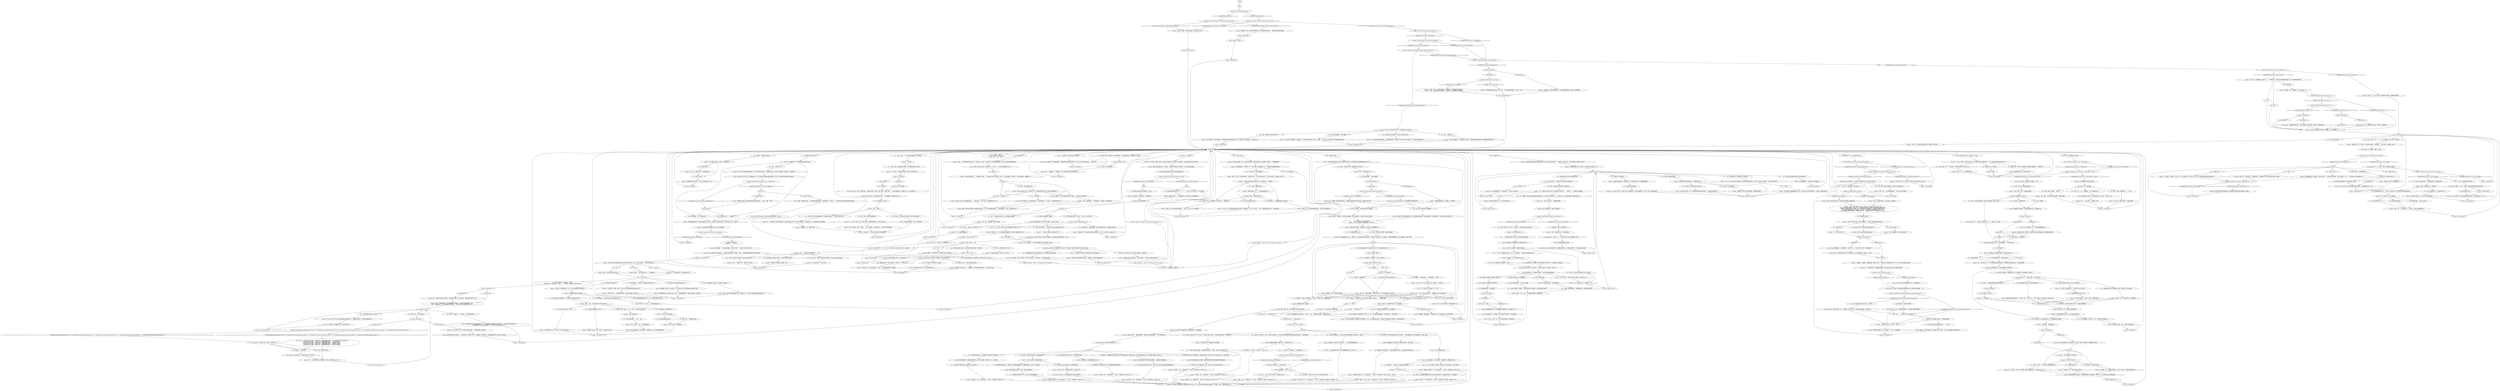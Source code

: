 # PLAZA / ANNETTE
# Daughter of the book shop clerk is standing outside with a small book stand in order to make the shop more inviting. You chat her up.
# ==================================================
digraph G {
	  0 [label="START"];
	  1 [label="input"];
	  2 [label="Annette: “我很抱歉，先生，我真的不知道。”"];
	  3 [label="Kim Kitsuragi: “冰熊冰箱？”"];
	  4 [label="You: “你为什么不帮我呢？我已经没救了，对吗？”"];
	  5 [label="Annette: “犯罪小说讲的是凶杀案，或者入室盗窃之类的内容。还有警察或者私家侦探破案和抓捕犯人的工作。”"];
	  6 [label="Annette: “妈妈说很好。一开始她也有些害怕，有人说这个房子……”她转过头望了望。“被诅咒了。”"];
	  7 [label="You: “被诅咒？怎么个诅咒法？”"];
	  8 [label="You: “破产。”"];
	  9 [label="Jump to: [MAINHUB]"];
	  10 [label="You: “这些……名人是谁？”"];
	  11 [label="You: “这些名人听起来像是一群笨蛋。”"];
	  12 [label="You: “我是一个警探。我推断你是……一个女孩。”"];
	  13 [label="Annette: “不是哈里，先生。我说的是毛很多。头发多……”她摇摇晃晃地站着，有些困惑。"];
	  14 [label="Endurance: 这可不是什么健康的模样。肌肉越来越健壮，心脏越来越弱。"];
	  15 [label="Conceptualization: 他的样子画的根本就不对。"];
	  16 [label="Annette: 她检查着封面，试着估量警探的内心活动。"];
	  17 [label="Annette: “如果你这么说的话，先生。”她调皮地笑了。“他只是一个虚构的角色，根本比不上你。”"];
	  18 [label="Annette: “当然。你来过好几次呢。”她专注地看着你。“你比我上次看见你的时候绝对好多了！”"];
	  19 [label="Annette: 她看着你，眼底满是同情。“如果你想的话，我们可以聊点别的。聊点更好的事。”"];
	  20 [label="Annette: “我觉得名气好像不是这么回事啊，先生……”"];
	  21 [label="You: 别开玩笑了，这些事我都知道！"];
	  22 [label="You: “那这个诅咒……有什么表现吗？”"];
	  23 [label="Annette: “呃……我不确定，先生。我真的不知道诅咒的事……”她看了看周围，有些困惑。"];
	  24 [label="You: “嗯嗯。”（摸摸下巴。）“诅咒的事……暂时先说道这里吧。”"];
	  25 [label="Kim Kitsuragi: “在这次对话开始之前，我们想要解决的问题就是犯罪。”"];
	  26 [label="Drama: 不是头，孩子，是*头脑*！"];
	  27 [label="You: “坚韧不拔。完全不顾个人安危。你必须学会承受痛苦。这个叫马伦的家伙看起来就是会哭着跑回去找妈妈的人。根本没有胆量。”"];
	  28 [label="nohub"];
	  29 [label="Annette: “又见面了，先生！这次你对令人兴奋的新书感兴趣吗？”她慢慢地来回摇晃。"];
	  30 [label="You: 别告诉我该怎么做。"];
	  31 [label="Jump to: [GREETHUB]"];
	  32 [label="Annette: “哦，那很棒啊！”她的笑容很温暖。“我希望前面有刺激的冒险等着你！而且，也许你可以让我妈妈变得……没那么害怕。”"];
	  33 [label="Annette: “天黑的时候，灯光就会变得特别漂亮。”她扫视着周围的建筑，脸上露出了愉快的表情。"];
	  34 [label="Inland Empire: 那为什么这一切感觉就像是个悲伤又奇怪的梦境？"];
	  35 [label="You: “你妈妈跟我说了诅咒的事，不过她不肯让我调查。”"];
	  36 [label="Annette: “呃……”她不知道该说什么了。"];
	  37 [label="Annette: Variable[\"XP.help_annette\"]"];
	  38 [label="Variable[\"XP.help_annette\"]", shape=diamond];
	  39 [label="!(Variable[\"XP.help_annette\"])", shape=diamond];
	  40 [label="Annette: “什么老鼠？我只是看书而已。从来没在这个地方见过老鼠。”"];
	  41 [label="You: “听起来像是很适合晚上给自己讲的故事。也许名声其实并没有那么重要。”"];
	  42 [label="Annette: “不，先生，我不能。克制实在是太累人。要一直记住这样说已经够辛苦的了。不过，我还是很感谢你说我可以停下来。”"];
	  43 [label="Annette: “这幅表情挺友好的，大部分时间来说。”"];
	  44 [label="Annette: “那是什么意思？”"];
	  45 [label="You: “看看我！一头丑恶的野兽，一个失败的警察。一个耻辱。”"];
	  46 [label="Annette: “一张明信片，”她观察了你一阵子。“是一张小的纸片画。你可以在另一面上写字，然后把它送给你的朋友或者是*爱人*。”"];
	  47 [label="dumbhub"];
	  48 [label="Annette: “浪漫小说不会写的，先生。这里面写的都是些漂亮又善良的人，而且最后大家都很开心。”"];
	  49 [label="Jump to: [MAINHUB]"];
	  50 [label="You: “名声……就留给那些自负的人吧。我还有更好的事要做。”"];
	  51 [label="You: “也许……？”"];
	  52 [label="Annette: 她的目光落在了窗户的标志上，上面写着*犯罪，浪漫和名人传记*。她面露喜色，指着它说道：“但是我知道那些书！我们可以讨论书的事。”"];
	  53 [label="You: “好吧。我会展示给你看！”"];
	  54 [label="Annette: “抱歉，抱歉，先生。我还太小了？”她结巴了起来。“我不知道……我不能……”"];
	  55 [label="You: “他们为了出名做了所有那些事，也就*应该*得到惩罚。”"];
	  56 [label="You: “没事的。”"];
	  57 [label="You: “你听见我的话了。把手举起来。”"];
	  58 [label="Annette: “你知道的……就像是一只黑夜里的猫！眼睛又大又圆。”一想到这里，她咯咯地笑了起来。“在一个男人脸上看见确实挺古怪的。”"];
	  59 [label="Electrochemistry: 哦耶！你现在就应该找回那种派对眼。把那些亮片贴在眼睛上，小子。"];
	  60 [label="You: “需要头脑……还有*思想*，如果你能明白我的意思。”"];
	  61 [label="Encyclopedia: 哇！喂喂喂！别着急，小姑娘！"];
	  62 [label="Annette: “嗯嗯，”她回答道，“而且还有点像是谜题。你可以猜谁是犯人，或者好人是怎么抓住他们的。”"];
	  63 [label="You: “……每一个人都在撕扯对方的内心，留下一个空虚的缺口，一颗还会不停刺痛的真空心脏！”"];
	  64 [label="You: “是啊，我老了。大家身上都会发生这种事。”"];
	  65 [label="Kim Kitsuragi: “是的，大家都明白你是*法律*。你真不用一直挂在嘴边。”"];
	  66 [label="You: 我说这些东西我都知道，而且我的确知道，该死。"];
	  67 [label="Jump to: [MAINHUB]"];
	  68 [label="Savoir Faire: 还好她说派对眼的时候声音不大，她妈妈就在附近……"];
	  69 [label="Annette: “我不是有意冒犯你的，先生。抱歉，先生。只是你看起来不像迪克·马伦。”她指着一本书的封面，你在上面看见一个魁梧的维斯珀裔警官。他正冷酷地站在一具女尸前面。"];
	  70 [label="You: 什么也不说。"];
	  71 [label="You: “好吧，现在我要做一些*推论*。”"];
	  72 [label="You: Variable[\"plaza.annette_perc_whitecheck\"]"];
	  73 [label="Variable[\"plaza.annette_perc_whitecheck\"]", shape=diamond];
	  74 [label="!(Variable[\"plaza.annette_perc_whitecheck\"])", shape=diamond];
	  75 [label="You: “有意思。谢谢。”"];
	  76 [label="Annette: “感谢你的好意，先生……”她不知道还能说些什么。"];
	  77 [label="Inland Empire: 是啊，你肯定是那种*死后*成名的人。谁知道呢，你甚至可能会因为死去的*方式*出名呢！"];
	  78 [label="Annette: “那很棒啊，先生！”她的笑容非常热情。"];
	  79 [label="Annette: “为什么会这样呢？”她看起来很困惑。"];
	  80 [label="Annette: “或者是穷姑娘爱上有钱人的故事。总之就是男女之间的事，先生。”"];
	  81 [label="Annette: “哦，那是比莉阿姨。她人很好，只是有点忧虑。”"];
	  82 [label="You: “你必须花钱才能赚到钱，明白了。”"];
	  83 [label="Annette: “好吧，我明白了，先生！”她看起来很困惑。"];
	  84 [label="Kim Kitsuragi: “它没有以任何方式*表现*。它根本不存在。”"];
	  85 [label="You: “小姑娘，请原谅我跑题了。我想跟你聊聊书，还有其他类似的话题。”"];
	  86 [label="Jump to: [MAINHUB]"];
	  87 [label="Annette: 她伸出红彤彤的小手——她的指甲磨破了，几乎啃到了肉里。"];
	  88 [label="Suggestion: 其实她被折服了，她的反应更像是一种防御反射。"];
	  89 [label="Annette: “是啊，但是你已经没有那种派对眼了。”"];
	  90 [label="You: “还不够吗？我敢打赌，我能推断出你*为什么*要咬指甲。我已经想出好几个理由了。”"];
	  91 [label="Annette: 她点点头——一半是出于挑衅，一半是出于热忱。"];
	  92 [label="Annette: “是的，先生。”小姑娘疑惑地看着你。“也许你会对书感兴趣呢？”"];
	  93 [label="Annette: 她露出一个非常关切的表情。“我想我们可以换个话题，先生。我不是有意要让你感到失落的。”"];
	  94 [label="Annette: “是啊，我能看出来。你已经没有派对眼了。”"];
	  95 [label="You: “我可以帮忙——只要残暴地废除自由市场就好。”"];
	  96 [label="You: “灵活性。世界上有成千上万个不同的人，你必须进入他们的大脑——有时候你必须变成凶手，才能抓住凶手。”"];
	  97 [label="Annette: “别这么说。他甚至都不是个真人。你是真实的。”"];
	  98 [label="Annette: IsKimHere()"];
	  99 [label="IsKimHere()", shape=diamond];
	  100 [label="!(IsKimHere())", shape=diamond];
	  101 [label="You: “我喜欢玩游戏……跟别人斗智斗勇。”"];
	  102 [label="You: “好吧，我明白了。我可以看起来跟迪克·马伦很像——只不过我是个真正的警官。”"];
	  103 [label="Jump to: [MAINHUB]"];
	  104 [label="Annette: Variable[\"plaza.annette_heard_of_doomed\"]"];
	  105 [label="Variable[\"plaza.annette_heard_of_doomed\"]", shape=diamond];
	  106 [label="!(Variable[\"plaza.annette_heard_of_doomed\"])", shape=diamond];
	  107 [label="Annette: “这是家书店，先生！我们卖书、明信片还有些桌游。”她指向窗户。“名字叫*犯罪、浪漫和名人传记*。”"];
	  108 [label="Annette: “我的名字叫安妮特，先生。我妈妈叫普莱桑斯，她是这家店的老板。她在里面，照料柜台……或者是整理库存。”"];
	  109 [label="You: “那有没有讲穷小子跟富家女在一起的故事？”"];
	  110 [label="You: “难道你不该去上学的吗？”"];
	  111 [label="Annette: “是的……先生。”你意识到她完全不明白你在说什么。"];
	  112 [label="You: “看那些书也没能让你变得更有名，不是吗？”"];
	  113 [label="Jump to: [Annette: \"\"Mhm!\" She stamps her feet, waiting...\"]"];
	  114 [label="Annette: “你没那么老……也许你还能做些真正重要的事。某些可以*震惊全世界*的事！”"];
	  115 [label="Empathy: 她并没有因为你的问题感到苦恼。她觉得指出任何察觉到的古怪都是不太礼貌的。"];
	  116 [label="You: “那是谁？”（指着浏览书本的女人。）"];
	  117 [label="You: “咳！我没那么老！我挺好的，谢谢你。”"];
	  118 [label="You: “听起来挺严重的。也许我应该……调查一下。”\n“听起来挺严重的。也许我应该……调查一下。”（眯起眼睛，看着窗户上嘎吱作响的木板。）"];
	  119 [label="Annette: Variable[\"plaza.annette_greeting_done\"]"];
	  120 [label="Variable[\"plaza.annette_greeting_done\"]", shape=diamond];
	  121 [label="!(Variable[\"plaza.annette_greeting_done\"])", shape=diamond];
	  122 [label="Jump to: [suspiciouscurse]"];
	  123 [label="Annette: 小女孩不知道该说什么好。"];
	  124 [label="You: “我……呃……别担心，小姑娘。我有点过于激动了。我们不说这个了。”"];
	  125 [label="You: 我的心里没有留下一丝骄傲的情绪。"];
	  126 [label="Annette: “这个笑话不好笑，一点也不好笑。”"];
	  127 [label="Annette: “呃……弗利多，也许吧？”她耸耸肩，眼里闪烁着同情的目光。“酒精对你不好，先生。”"];
	  128 [label="You: 这个小姑娘根本不知道自己在说什么！忘了吧。"];
	  129 [label="You: “所以……一开始你为什么不说认识我呢？”"];
	  130 [label="Annette: 她看着你，眼底满是同情。“振作一点，先生。做个虚构角色要容易得多，他都不用处理……真实的事情。”"];
	  131 [label="Annette: 她感觉到一点点失望，不过很快就走了出来，说道：“没关系的，先生。”"];
	  132 [label="nokimnokim"];
	  133 [label="Kim Kitsuragi: 警督没有因为这个评论而畏缩，完全没有一丝畏缩。毫不畏缩，这是需要付出努力的。"];
	  134 [label="Annette: IsKimHere()"];
	  135 [label="IsKimHere()", shape=diamond];
	  136 [label="!(IsKimHere())", shape=diamond];
	  137 [label="You: “这只是普通的物品买卖，孩子。对于大多数来说都是行不通的。”"];
	  138 [label="Kim Kitsuragi: “犯罪是一种违背法律规定的行为，需要接受民事或者刑事判决的惩罚。它是被*法律*禁止的。”"];
	  139 [label="You: “不管怎么说，在破案的时候，你的身体状况并不重要。而是你的……”（指着你的脑袋。）"];
	  140 [label="You: “没种的男人！马伦没什么了不起的，什么也比不上我。”"];
	  141 [label="Annette: “那方面的书……我看得不多。也许你应该问问我妈妈？”"];
	  142 [label="Half Light: 这些人该*死*。"];
	  143 [label="Annette: “我很抱歉，先生，现在我没办法跟你聊天。我正忙着我的家庭作业呢……我现在有好多家庭作业要做。”"];
	  144 [label="mullenhat"];
	  145 [label="Savoir Faire: 好像有人说*偷溜进地下室*？我们应该这么做。"];
	  146 [label="Conceptualization: *那是*什么？一个未完成的小说点子卡在你前脑的某个地方了？"];
	  147 [label="Electrochemistry: 之后有机会的时候，你应该解决这些问题——只要*喝醉*就可以了。这样就能让他们好看！"];
	  148 [label="Composure: 你没能推断出任何实质性的东西。"];
	  149 [label="Annette: “现在我在家学习。我要帮妈妈维持这家店的运转。”"];
	  150 [label="Annette: “是不应该，但是好像是真的。总之，他们说在这里做生意会被诅咒的。”"];
	  151 [label="Annette: “那也太恶心了。”"];
	  152 [label="Annette: “但是它能让名人变得更有名！”她愉快地笑了。"];
	  153 [label="Annette: “是的！还有希望的……很多名人都是晚年成名，甚至是死后才出名的。”"];
	  154 [label="You: “谢谢你，小姑娘。你人很好。”"];
	  155 [label="Jump to: [MAINHUB]"];
	  156 [label="You: “我得走了。”[离开]\n“好吧，再见。回见了，安妮特。”[离开。]\n“好的，明白了。回见。”[离开。]"];
	  157 [label="Jump to: [MAINHUB]"];
	  158 [label="You: “你真是个好士兵，已经懂得努力工作的价值了。”（拍拍她的头。）"];
	  159 [label="You: “生活很恶心。非常恶心。”"];
	  160 [label="Annette: “这种情况不是很常见。你不能在两个坏人之间做出选择吧，没人想看那种故事的。”"];
	  161 [label="Annette: “那真是太酷了！也许他们会用你的相片做封面什么的！站在一具尸体旁边，拿着一把枪……”"];
	  162 [label="You: “不过，如果我死了才出名呢？那样就享受不到名声带来的好处了。”"];
	  163 [label="Annette: “你说的很有道理，先生！”她点点头，也许有些过于激动了。"];
	  164 [label="Annette: “如果你这么说的话，先生！”她的笑容很打动人心。"];
	  165 [label="Annette: IsKimHere()"];
	  166 [label="IsKimHere()", shape=diamond];
	  167 [label="!(IsKimHere())", shape=diamond];
	  168 [label="mindhub"];
	  169 [label="Volition: 抱歉，我不确定自己是不是听错了……"];
	  170 [label="Annette: “是的……好的，先生！”她飞快地眨巴着眼睛，即困惑又放松。"];
	  171 [label="You: “还有些其他提示……”"];
	  172 [label="Annette: “希望如此，先生！”她揉了揉自己的红鼻子。"];
	  173 [label="Jump to: [MAINHUB]"];
	  174 [label="Annette: “呃，不太明白，先生。”"];
	  175 [label="You: “看见没，这就是看那些胡编乱造的马伦的书给你带来的影响。现在你面对的可是一个真正的警察。”"];
	  176 [label="Annette: “是的，先生！”她调皮地笑了。“他只是一个虚构的角色，我明白的。他根本比不上你。”"];
	  177 [label="Drama: 嘘！您忘记托词了。您大声说出来了。"];
	  178 [label="Annette: Variable[\"plaza.annette_whitecheck_logic_you\"]"];
	  179 [label="Variable[\"plaza.annette_whitecheck_logic_you\"]", shape=diamond];
	  180 [label="!(Variable[\"plaza.annette_whitecheck_logic_you\"])", shape=diamond];
	  181 [label="Annette: “我很抱歉，先生。”她看着你的眼睛，脸上闪过一丝同情。“希望情况很快就会变好。”"];
	  182 [label="Annette: “你好啊，大警探。”她的笑容很热情。“你又是来买书的吗？”"];
	  183 [label="Jump to: [GREETHUB]"];
	  184 [label="You: 好了，我已经下定决心了。"];
	  185 [label="Annette: “每片雪花都像是天空赐予的一份小礼物。”一片雪花飘落在她的鼻子上，她打了个冷战。"];
	  186 [label="You: “我想，一切都会好的。”"];
	  187 [label="Jump to: [MAINHUB]"];
	  188 [label="Annette: “我想它可能会适合你……”她递给你一顶帽子——几乎跟封面上迪克·马伦的帽子一模一样。“感谢你的帮助！不是对我——而是对这座城市。就像警探一样。”"];
	  189 [label="You: “还有一件事。我怎么进到那里面去？我已经跟你妈妈聊过了，不过她不让任何人进去。”"];
	  190 [label="Annette: “有时候他们会暂时分手，不过之后总是会和好的。”"];
	  191 [label="Annette: IsKimHere()"];
	  192 [label="IsKimHere()", shape=diamond];
	  193 [label="!(IsKimHere())", shape=diamond];
	  194 [label="Half Light: 他们全都是笨蛋。"];
	  195 [label="Annette: Variable[\"doomed.annette_altgreet_passives_shown\"]"];
	  196 [label="Variable[\"doomed.annette_altgreet_passives_shown\"]", shape=diamond];
	  197 [label="!(Variable[\"doomed.annette_altgreet_passives_shown\"])", shape=diamond];
	  198 [label="Annette: “好吧……先生。”"];
	  199 [label="You: “生意怎么样？”\n（摆脱掉寒冷。）“生意怎么样？”"];
	  200 [label="You: “老鼠一直在啃你的手指甲。恶劣工作环境的童工……”"];
	  201 [label="Annette: “我是一个信号，代表书店是开着的。”她急切地点点头。“不然大家可能不知道……他们会错过*犯罪、浪漫和名人传记*的。”"];
	  202 [label="Annette: “是的……先生。”她略带歉意的笑了。"];
	  203 [label="You: “如果真的写的很好呢？”"];
	  204 [label="You: “经济完全是关乎信任的，好吧。”"];
	  205 [label="Annette: “如果你这么说的话，先生！”她笑了，也许有些过于激动了。"];
	  206 [label="You: “贪婪，孩子。一直都是因为贪婪。”"];
	  207 [label="Empathy: 黑暗，傲慢，暴力。很有可能是对某种东西的过度补偿。"];
	  208 [label="Jump to: [MAINHUB]"];
	  209 [label="Annette: “不过那好像是……同样的事情。”她眯起眼睛，试图破解这个难题。"];
	  210 [label="Jump to: [Romance hub]"];
	  211 [label="Annette: 她摇摇晃晃，频繁更换双脚，看起来困惑又不安。"];
	  212 [label="Annette: Variable[\"plaza.annette_paint_romance\"]"];
	  213 [label="Variable[\"plaza.annette_paint_romance\"]", shape=diamond];
	  214 [label="!(Variable[\"plaza.annette_paint_romance\"])", shape=diamond];
	  215 [label="Jump to: [MAINHUB]"];
	  216 [label="You: “仔细一想，这似乎并不是适合跟小孩子讨论的话题。”"];
	  217 [label="Annette: 她紧张地看了看周围。双手还是紧紧握在身前。她不想展示出来。"];
	  218 [label="You: “你这么觉得吗？好吧，那就做得更好一些——做些跟我有关的推断吧。”"];
	  219 [label="Annette: “因为你平时不这样。”"];
	  220 [label="You: “我有跟你说过话吗？”"];
	  221 [label="Annette: “当然不会，先生。”她调皮地笑了。“他只是一个虚构的角色，根本比不上你。”"];
	  222 [label="You: “警察必须有*正确的东西*。一种根深蒂固的法律意识。没人会跟着马伦这样的弱者。”"];
	  223 [label="You: “事实上，我……我……我很抱歉……我什么也推断不出来。”"];
	  224 [label="Kim Kitsuragi: 警督慢慢地——极其缓慢地——意识到了什么。“派对眼。是的，当然了。那就说得通了。”"];
	  225 [label="You: “我很伤心，而且我的头很痛。”"];
	  226 [label="You: “没什么，忘了吧。迪克·马伦烂透了，我就是这个意思。”"];
	  227 [label="Jump to: [Annette: \"\"Mhm!\" She stamps her feet, waiting...\"]"];
	  228 [label="Annette: “嗯！”她跺跺脚，等待着你开口。"];
	  229 [label="Annette: “当然了，先生。呃……”她不知道还能说些什么。"];
	  230 [label="Annette: “那我就不知道了……不过我能想象，出名之后生活一定会变得更好吧。”"];
	  231 [label="Annette: “嗯。妈妈真的会变得特别激动。”她摇摇晃晃地站着。“我觉得你可以想办法消除一些她的恐惧……然后她可能就会相信你了。”"];
	  232 [label="Jump to: [MAINHUB]"];
	  233 [label="Annette: “呃……这是个问题。唯一的入口就是书店，不过我妈妈挺严格的，她不让任何人进去。”"];
	  234 [label="Annette: “一台冰箱？”"];
	  235 [label="Jump to: [MAINHUB]"];
	  236 [label="Annette: “我很高兴能帮到你，先生。”她露出了一个大大的、热情的微笑。"];
	  237 [label="Annette: Variable[\"XP.help_annette\"]"];
	  238 [label="Variable[\"XP.help_annette\"]", shape=diamond];
	  239 [label="!(Variable[\"XP.help_annette\"])", shape=diamond];
	  240 [label="You: “他的样子画的都不对。人类的肩膀不可能这样的，透视完全错了。”"];
	  241 [label="Annette: “没错。不过目前我们的生意还不错。”"];
	  242 [label="Logic: 看来绝大多数看这些书的人都没有因此而变成名人。"];
	  243 [label="You: “你不用叫我‘先生’的。我也只是个工人而已。”"];
	  244 [label="Annette: “也许它们只是害怕……这些书！”她笑了，略微有点紧张。"];
	  245 [label="You: “你为什么会觉得我是个成年人呢？”"];
	  246 [label="Annette: 她露出一个探询的表情，并不理解你古怪行动背后的含义。"];
	  247 [label="Jump to: [dumbhub]"];
	  248 [label="noshivershub"];
	  249 [label="Annette: “呃……”女孩在你们俩之间来回地看。“还有什么别的要谈的吗，先生？”"];
	  250 [label="Annette: “你是什么意思，先生？”她看起来很谨慎。"];
	  251 [label="You: “你在咬指甲。”"];
	  252 [label="Electrochemistry: 别这么吊着我们，老兄。敞开胸怀，体验这个世界，扩展你的感悟和知觉——用安非他命。"];
	  253 [label="Annette: “不像你，先生。”她调皮地笑了。“他只是一个虚构的角色，根本比不上你。”"];
	  254 [label="Annette: 她的眼睛里闪烁着同情的光芒。“振作一点，先生。不需要把你自己跟一个虚构角色对比的。”"];
	  255 [label="You: “其实，我宁愿不做任何推断。每次我这么做的时候，就会有人受伤。”"];
	  256 [label="Annette: “学校？”她揉了揉被冻得通红的鼻子。“呃，我的学校在布吉街，是一栋黄色的大房子。那边的人负责管理。他们说它是一个*慈善团体*。”"];
	  257 [label="You: “他们没有被诅咒。不过你妈妈应该从他们的错误当中学习。”"];
	  258 [label="Annette: IsKimHere()"];
	  259 [label="IsKimHere()", shape=diamond];
	  260 [label="!(IsKimHere())", shape=diamond];
	  261 [label="Annette: “犯罪就是罪犯做的事。还有警察……解决的事？”"];
	  262 [label="You: “灵魂。那个叫马伦的家伙看起来像个*提线玩偶*——谁会尊重那张脸啊？根本画都没画对！他缺少*灵魂*。”"];
	  263 [label="Annette: “是的！就像迪克·马伦一直戴的那顶一样。”她咧开嘴笑了。“有了它的话，你会看起来更严肃一些。”"];
	  264 [label="Annette: “是的！”她咧开嘴笑了。“我打赌你戴上一定很好看。肯定显得很严肃。”"];
	  265 [label="Jump to: [MAINHUB]"];
	  266 [label="Composure: 一个疯狂的瘾君子，他的眼睛会快速转动。她说的是这个意思。你也可能是在做鬼脸。"];
	  267 [label="Empathy: 你赢不了的。"];
	  268 [label="You: “你叫什么名字？”"];
	  269 [label="MAINHUB"];
	  270 [label="You: “犯罪是怎么回事？！”"];
	  271 [label="You: “如果你以后长成个聪明人，就会发现根本没有所谓的‘大人’这回事。”"];
	  272 [label="Annette: “他们为什么要这么做呢，先生？”"];
	  273 [label="You: “好吧，是啊，等下一个人来的时候，你又要开始叫他们‘先生’或者‘女士’了。”"];
	  274 [label="Annette: “不管怎么说……”她又看了看周围，鼻子被冻地通红。"];
	  275 [label="Annette: “呃……那也许可以吧。也许那个女士会决定谁都不选，因为她不需要坏男人。是的，那样一定会很有意思的！”"];
	  276 [label="Annette: Variable[\"plaza.annette_exit_mid_intro\"]"];
	  277 [label="Variable[\"plaza.annette_exit_mid_intro\"]", shape=diamond];
	  278 [label="!(Variable[\"plaza.annette_exit_mid_intro\"])", shape=diamond];
	  279 [label="Annette: “很明显，先生。”她调皮地笑了。“他只是一个虚构的角色，根本比不上你。”"];
	  280 [label="Annette: “呃……没有？我不知道……”她疑惑地看着你。"];
	  281 [label="Annette: “嗯！”她热切地点点头，显然是松了一口气。"];
	  282 [label="You: 这就是我！像塞尔维亚的雄狮一样骄傲。"];
	  283 [label="Volition: 是时候放手了。你都快把小孩弄哭了。这样会让你感到很骄傲吗？"];
	  284 [label="Volition: 你不是真正的机器人，你应该知道的吧？"];
	  285 [label="Annette: “是的！我一直都站在这里。”她站在原地，来回摇晃。"];
	  286 [label="Annette: “他当然不行，先生。”她调皮地笑了。“他只是一个虚构的角色，根本比不上你。”"];
	  287 [label="Annette: “像你一样，先生，当然了。”她调皮地笑了。“他只是一个虚构的角色，根本比不上你。”"];
	  288 [label="Rhetoric: 这里面肯定有经济方面的原因。"];
	  289 [label="You: “不，这样太过了。我不想跟一个小女孩说这种话。”"];
	  290 [label="You: “好吧，我想我会的。”"];
	  291 [label="Annette: Variable[\"plaza.annette_shivers_schoolmemory\"]"];
	  292 [label="Variable[\"plaza.annette_shivers_schoolmemory\"]", shape=diamond];
	  293 [label="!(Variable[\"plaza.annette_shivers_schoolmemory\"])", shape=diamond];
	  294 [label="Annette: “是的！”她愉快地说道。“请去里面看看我们的商品吧——明信片和桌游都在里面，先生。”\n“是的！”她愉快地说道。“请去里面看看我们的商品吧——你问过的明信片和桌游都在里面，先生。”"];
	  295 [label="Annette: 安妮特看着你刮过胡子之后刺楞楞的下巴。它与周围油腻腻的络腮胡形成了鲜明的对比。“也许我可以跟你说说我们的书？”\n安妮特看着你刮过胡子之后刺楞楞的下巴。“也许我可以跟你说说我们的书？”"];
	  296 [label="Jump to: [suspiciouscurse]"];
	  297 [label="You: “我可以问你点问题吗？”"];
	  298 [label="GREETHUB"];
	  299 [label="Annette: “先生？你还好吗？”她的声音突然传进你的脑海。“你已经默默地站了好一会儿了……”"];
	  300 [label="Annette: Variable[\"XP.help_annette\"]"];
	  301 [label="Variable[\"XP.help_annette\"]", shape=diamond];
	  302 [label="!(Variable[\"XP.help_annette\"])", shape=diamond];
	  303 [label="Annette: “是的，她会因为这件事变得特别严厉。”安妮特点点头。“妈妈不让我溜进后面的房间或者地下室。”"];
	  304 [label="You: “嗨。”"];
	  305 [label="Annette: “这类书讲的都是有钱的女性需要在好男人和坏男人之间做出选择的故事。”一想到这里，她笑了起来，也许是在想象处于这种情况下的自己。"];
	  306 [label="You: “有些人不会注意到，其他人没有被恰当地忘掉。这就是生活。”"];
	  307 [label="You: “你很冷。我能帮到你吗？”"];
	  308 [label="Annette: “谢谢你，先生！我工作很努力的。”她面带微笑。"];
	  309 [label="Annette: “我知道，先生。”她跺跺脚，为了让自己暖和一些。"];
	  310 [label="You: “如果两个男人都很坏呢？”"];
	  311 [label="You: “你知道的，经济，就像……每一个人买卖、生产和消费东西的网络。”"];
	  312 [label="Annette: “我想是因为她的丈夫很坏。人不好，要不就是帮不上什么忙。”"];
	  313 [label="Annette: “别伤心，先生。”她似乎真的很担心。“很抱歉我说了迪克·马伦的那些话。”"];
	  314 [label="Annette: “那就算不上是合格的浪漫小说了。更像是日常生活！”"];
	  315 [label="You: 这是什么感觉？"];
	  316 [label="Jump to: [Romance hub]"];
	  317 [label="Annette: “好吧！”她睁大眼睛看着你。"];
	  318 [label="Jump to: [MAINHUB]"];
	  319 [label="Annette: 她看着封面的插图，皱紧了眉头。“那好像有些小孩子气……”"];
	  320 [label="Annette: “也许你可以给我展示一些警察*真正的*推理技巧，先生？”她的笑容温暖又安慰，不像迪克·马伦那副高高在上的模样。“就像书里写的那样！”"];
	  321 [label="Annette: “头。没错！”"];
	  322 [label="You: “不不，你想想！他们陷入痛苦和互相指责的恶性循环。这个过程只会变得*特别冗长*，让人筋疲力尽，终其一生都伤痕累累，就像幻肢症一样！”"];
	  323 [label="Annette: “很抱歉，先生，我不知道该怎么帮你……”"];
	  324 [label="Jump to: [MAINHUB]"];
	  325 [label="Annette: “如果你这么说的话，先生。还有什么我能帮你的吗？”"];
	  326 [label="Annette: Variable[\"plaza.annette_white_success_nervous\"]"];
	  327 [label="Variable[\"plaza.annette_white_success_nervous\"]", shape=diamond];
	  328 [label="!(Variable[\"plaza.annette_white_success_nervous\"])", shape=diamond];
	  329 [label="You: “是啊，我找到进入诅咒商业区的办法了。”"];
	  330 [label="Annette: “哈！”她笑了。“你是说冰熊冰箱吗？老天啊，那家伙特别吓人。”"];
	  331 [label="Composure: 能取得的成就还远远不止于此。她也应该做同样的事。"];
	  332 [label="Annette: “不，你没有派对眼了。”"];
	  333 [label="Annette: Variable[\"plaza.annette_blackcheck_electrochem_narco\"]"];
	  334 [label="Variable[\"plaza.annette_blackcheck_electrochem_narco\"]", shape=diamond];
	  335 [label="!(Variable[\"plaza.annette_blackcheck_electrochem_narco\"])", shape=diamond];
	  336 [label="You: “那有没有讲*男女关系*完全没结果的书呢？”"];
	  337 [label="Romance hub"];
	  338 [label="You: “你可以说整个经济都被诅咒了，所以每隔一段时间就会发生崩溃。”"];
	  339 [label="Annette: “那是一本书。”她指向货摊。“书里面有故事——就好像某人用一封特别长的信给你讲了个故事。”"];
	  340 [label="You: “没关系……我其实也没什么要说的了。”"];
	  341 [label="Annette: “遵命！”"];
	  342 [label="You: “这栋危房里居然没有老鼠？怪了。”"];
	  343 [label="You: “名声听起来挺不错的。也许某天，有人会写一本关于我的书。”"];
	  344 [label="Jump to: [MAINHUB]"];
	  345 [label="You: “话说回来，这是一家什么样的商店？”"];
	  346 [label="You: “聪明是当*警察*的唯一方法，小姑娘。我能比他做得更好。”"];
	  347 [label="Annette: “好吧……”她咳嗽了几声。“那要不买几本书吧？”"];
	  348 [label="Annette: “还可以吧，先生。”她还是有些抵触的倾向。"];
	  349 [label="Annette: “那不是很危险吗？”她看着迪克·马伦的插图。"];
	  350 [label="Annette: “你当然可以，先生。”她调皮地笑了。“他只是一个虚构的角色，根本比不上你。”"];
	  351 [label="Annette: “如果你这么说的话，先生。”她调皮地笑了。“他只是一个虚构的角色，根本比不上你的……*灵魂*。”"];
	  352 [label="Empathy: 这就是真正专业主义的体现。他对眼下这种状况的兴趣远远超出了他表露出来的镇定。"];
	  353 [label="You: “和你没关系。不管怎么说，我对这个叫马伦的家伙完全无感。”"];
	  354 [label="You: “哇哦，看看这家伙。我永远也不会变得像马伦一样好。”"];
	  355 [label="Kim Kitsuragi: “大家都明白你是*法律*。所以你的胳膊上才有那个徽章。你真不用一直挂在嘴边的。”"];
	  356 [label="Annette: “好吧，先生。这一切都非常有……*启发性*。还有什么我能帮你的吗？”"];
	  357 [label="You: “迪克·马伦与错误的身份。”"];
	  358 [label="Annette: IsKimHere()"];
	  359 [label="IsKimHere()", shape=diamond];
	  360 [label="!(IsKimHere())", shape=diamond];
	  361 [label="You: “所以那里有一台冰箱？”"];
	  362 [label="Annette: “你看起来不像个警察。”她打量着你，似乎想找出一些像警察的东西。"];
	  363 [label="You: “好吧。”"];
	  364 [label="You: “等等，你是从哪里找到的？”"];
	  365 [label="Annette: 她仔细查看图片，试着找出到底哪里不对。接着，她耸耸肩，把书放在了一边，心有疑虑。"];
	  366 [label="Jump to: [Romance hub]"];
	  367 [label="Annette: “他们说这个诅咒让这里的商店永远也不会真正的兴旺发达，先生。还说它们全都会……”她在寻找正确的词汇……"];
	  368 [label="Annette: “哦，国王啊，皇后啊，老将军，或者是艺术家和作家，还有音乐家，就是那类人。他们通常都有些与众不同的地方。”"];
	  369 [label="Annette: “又见面了，先生！”女孩正在喝热果汁。她看着你，脸上带着害羞又打趣的表情。\n“又见面了，先生！”你看见安妮特正在喝热果汁。她看着你，脸上带着害羞又打趣的表情。"];
	  370 [label="You: “我懂你。我，举个例子，就是控制不住地要做出这幅表情。”（指向你的脸。）"];
	  371 [label="Annette: “哦。好吧。”她朝你眨眨眼，不知道该怎么回应。“我不应该提起迪克·马伦的事……”"];
	  372 [label="famehubb"];
	  373 [label="You: “也许，我应该跟店主聊几句？”"];
	  374 [label="Annette: “呃。”她耸耸肩。"];
	  375 [label="Annette: “不太了解，先生。妈妈不让我溜进后面的房间或者地下室。”她看起来有些失望。“我真的不知道那里有什么。”"];
	  376 [label="You: “因为这样能让网络……正常……运作。”"];
	  377 [label="Empathy: 她并没有真的明白，这么说只是为了让你感觉好一些。反正你的解释都是垃圾。"];
	  378 [label="You: “学校太愚蠢了。没去上学是你的运气。”"];
	  379 [label="Shivers: 在过去的几分钟里，你没有听见女孩的任何话语。你只听到了……"];
	  380 [label="Kim Kitsuragi: “它没有以任何方式*表现*。它根本不存在。我更喜欢像刚才那样——讨论是不是应该大冷天的站在外面。”\n“它没有以任何方式*表现*。它根本不存在。我更喜欢像刚才那样——讨论不同种类的书。”\n“它没有以任何方式*表现*。它根本不存在。我更喜欢像刚才那样——询问迪克·马伦的事。”\n“它没有以任何方式*表现*。它根本不存在。我更喜欢像刚才那样——询问浪漫小说的事。”\n“它没有以任何方式*表现*。它根本不存在。我更喜欢像刚才那样——询问名人传记的事。”"];
	  381 [label="You: “但是金……诅咒的表现……”"];
	  382 [label="Kim Kitsuragi: “没有这种东西。”警督站在你身边，坚定又严肃。"];
	  383 [label="Annette: “好呀！”她宽慰地点点头。“她确实很懂书。”"];
	  384 [label="Annette: “是的……好的，先生！”她飞快地眨巴着眼睛，即困惑又放松。"];
	  385 [label="You: “仔细一想，也许我不应该想起来。说不定我忘记是有原因的。”"];
	  386 [label="Electrochemistry: 宝贝，这种事用不着你担心。你只要担心重要的事情就好！"];
	  387 [label="You: “我真的不喜欢这种侦探推理游戏了……”（总结。）"];
	  388 [label="Annette: “拜托，别傻了。这可不算是恰当的推断。”她翻了翻白眼。"];
	  389 [label="You: “在一个小孩子的眼里，也许是吧。我和马伦之间可是天差地别。他什么都算不上！”"];
	  390 [label="Annette: “谢谢你，先生！我很高兴能帮妈妈看店。”她似乎并不理解你的话。"];
	  391 [label="suspiciouscurse"];
	  392 [label="You: “当机立断的思考能力。这个叫马伦的家伙看起来需要4小时才能想出一个主意来。”"];
	  393 [label="You: “是啊。是啊！而且*一年*又*一年*的拖下去，完全看不到可以解决的迹象……”"];
	  394 [label="Encyclopedia: 别傻了——作为一个专家，你的职责就是把自己知道的告诉所有人。"];
	  395 [label="Annette: “听你这么说我很高兴。”她朝你竖起了大拇指。“你很快就会彻底查明真相的！就像故事里的那些警探一样。”"];
	  396 [label="Annette: “但是，我不知道，你是一个*警察*……”她上下打量着你，口气很是钦佩。“也许你可以想办法说服她？”"];
	  397 [label="Annette: 她压低了声音。“妈妈不想再让我过去了。也不是说我想去。那里真的挺吓人的。”"];
	  398 [label="Annette: “是的。”她笑了。"];
	  399 [label="You: “是啊，穷人都挺无聊的。”"];
	  400 [label="You: “我表示怀疑。”"];
	  401 [label="Annette: “你好，先生！进去看看吧，商店开门了！”一个脸颊胖乎乎、红彤彤的小姑娘朝你微笑着招手。鼻子也因为寒冷冻得通红。"];
	  402 [label="You: “如果我看起来像马伦先生，所有罪犯一看见我就会撒腿就跑。所以我要隐藏身份，混入其中，收集证据。”"];
	  403 [label="You: “因为我会变成一个超级明星警探，出现在报纸和所有地方！这样就能让他们看见了。”"];
	  404 [label="Empathy: 一阵突如其来的风吹起了货架上的书页。她遮住脸笑了，不过她很冷。"];
	  405 [label="You: “书是什么？”"];
	  406 [label="You: “那所有人都很穷的时候呢？”"];
	  407 [label="Annette: “也许看看其他书？”她用拳头揉了揉冻僵的鼻子。"];
	  408 [label="Jump to: [MAINHUB]"];
	  409 [label="Annette: “他们为什么要这么做呢？”"];
	  410 [label="Endurance: 你也*感觉*很老：疲惫不堪，呼吸困难，时不时还会关节痛。"];
	  411 [label="Jump to: [MAINHUB]"];
	  412 [label="You: “是吗？你觉得她有*痛苦至极*的分手故事吗？”"];
	  413 [label="Annette: Variable[\"plaza.annette_kimjanus_cold\"]  or  Variable[\"plaza.annette_kimjanus_famous\"]  or  Variable[\"plaza.annette_kimjanus_romance\"]  or  Variable[\"plaza.annette_kimjanus_mullen\"]  or  Variable[\"plaza.annette_kimjanus_books\"] < 3"];
	  414 [label="Variable[\"plaza.annette_kimjanus_cold\"]  or  Variable[\"plaza.annette_kimjanus_famous\"]  or  Variable[\"plaza.annette_kimjanus_romance\"]  or  Variable[\"plaza.annette_kimjanus_mullen\"]  or  Variable[\"plaza.annette_kimjanus_books\"] < 3", shape=diamond];
	  415 [label="!(Variable[\"plaza.annette_kimjanus_cold\"]  or  Variable[\"plaza.annette_kimjanus_famous\"]  or  Variable[\"plaza.annette_kimjanus_romance\"]  or  Variable[\"plaza.annette_kimjanus_mullen\"]  or  Variable[\"plaza.annette_kimjanus_books\"] < 3)", shape=diamond];
	  416 [label="bodyhub"];
	  417 [label="Annette: 她试着检查迪克·马伦被阴影遮住的臀部。“在我看来不是很僵硬啊……”"];
	  418 [label="Jump to: [MAINHUB]"];
	  419 [label="You: “你可以让我看看。”"];
	  420 [label="Annette: “如果你这么说的话，先生。”她露出了胜利的笑容。"];
	  421 [label="You: “对于我这种警探来说，这实在是太简单了。”"];
	  422 [label="You: “不管怎么说，城里的头号警探又做出了一次*精彩绝伦*的推断。”"];
	  423 [label="Annette: 她盯着迪克·马伦的形象，皱起了眉头。“不，他在这些故事里很聪明。”"];
	  424 [label="Annette: 她看着迪克·马伦的插图，试着探寻他的灵魂。“我不太明白……”"];
	  425 [label="Suggestion: 因为你们彼此认识。她能这么坦然地跟你说话，是因为你们之前聊过。"];
	  426 [label="Annette: 她就在站在那里，晃来晃去，被早春的微风侵袭。她朝你微笑。不知为什么，这个情况突然让你感觉有些熟悉。"];
	  427 [label="Jump to: [Annette: \"\"Mhm!\" She stamps her feet, waiting...\"]"];
	  428 [label="Annette: 她叹了口气——不是放松，而是听天由命。“不。”她说道。“你说得对……”"];
	  429 [label="You: “很高兴能听到你说一切进展顺利。我肯定完全没什么好担心的。”"];
	  430 [label="You: “……然后双方都会因为*毁掉*对方的生活而充满怨恨和苦涩……”"];
	  431 [label="Jump to: [GREETHUB]"];
	  432 [label="Jump to: [MAINHUB]"];
	  433 [label="You: “情况会变得很糟糕，*真正的*糟糕。”"];
	  434 [label="Annette: “也许吧？迪克·马伦总是带着这种帽子……”她高兴地笑了。“有了它的话，你会看起来更严肃一些。”"];
	  435 [label="Annette: 突然间，她回头看了看鼻子下面潦草到可怕的字迹。“好吧。现在我要继续做作业了，免得被妈妈看见。天啦，这玩意真够*难*的……”"];
	  436 [label="Jump to: [MAINHUB]"];
	  437 [label="Annette: “希望你能帮到她。让她没那么害怕，或者……”她看着冻僵的双手，然后把它们藏进了大衣袖子里。"];
	  438 [label="You: “呃，那警察看起来什么样？”"];
	  439 [label="You: “我以前看起来跟那个叫马伦的家伙一模一样。然后我决定要*及时行乐*。”"];
	  440 [label="Annette: “现在一切好些了吗，先生？”"];
	  441 [label="You: “是的。”"];
	  442 [label="Annette: 她看着迪克·马伦，皱起眉头。"];
	  443 [label="Annette: “也有。不过一般穷小子会在中途变富有，或者其实本来就是有钱人，但却不公平地失去了家庭财产，比如大革命或者什么的。”"];
	  444 [label="You: “完蛋。”"];
	  445 [label="Annette: “为什么会那样？”"];
	  446 [label="Annette: 她一心一意地等待着。"];
	  447 [label="Annette: Variable[\"plaza.annette_perc_whitecheck\"] == true"];
	  448 [label="Variable[\"plaza.annette_perc_whitecheck\"] == true", shape=diamond];
	  449 [label="!(Variable[\"plaza.annette_perc_whitecheck\"] == true)", shape=diamond];
	  450 [label="Annette: 她挠了挠冻得通红的小脸，继续说道：“我觉得大家就是为这个看的吧。为了找出他们成名的秘密。”"];
	  451 [label="You: “她为什么忧虑？”"];
	  452 [label="You: “浪漫小说的问题就到这里吧。我还有别的问题。”"];
	  453 [label="Annette: “一个成年人说这种话不会有些孩子气吗？”"];
	  454 [label="You: “小姑娘，很抱歉，我太激动了。我有时候处理不好这种事情。我们还是说回书的事吧。”"];
	  455 [label="You: “是啊，关于那个……也许你可以告诉我去哪里买酒？”"];
	  456 [label="You: “谢谢——今天我对自己又有了一些了解。”（总结。）"];
	  457 [label="You: “我是一名警探。我推断……你很小。”"];
	  458 [label="You: “我真不想这么做。太过了。”"];
	  459 [label="You: “你不用担心。我是来帮忙的。”"];
	  460 [label="Annette: “是的！”她笑着点点头。“就是这样。”"];
	  461 [label="Annette: “数学……”她忧虑地看着自己的笔记本。“真的很难。怎么说呢——是真的难。他们说变富有就需要它。我想，总比站在外面挨冻要好吧。”"];
	  462 [label="Annette: “呃……你说的没错，她有时候是很严格。我真的不知道该说什么好。你可以试着溜进去？”她害羞地笑了，似乎不确定这是不是正确答案。"];
	  463 [label="You: “是的。比如一台特别特别大的冰箱，可以让警察在里面放一具尸体。”"];
	  464 [label="Empathy: 再说了，你能帮她什么呢？"];
	  465 [label="Volition: 你显然有需要解决的问题。"];
	  466 [label="You: “我不知道。”"];
	  467 [label="Annette: “不过，如果书中的主角分手的话，我觉得就不叫浪漫小说了……”她暂停了一下，试着找出合适的答案。"];
	  468 [label="Jump to: [MAINHUB]"];
	  469 [label="You: “嗯……为什么呢？我只是个又老又疲惫的警察。我能有什么用？”"];
	  470 [label="You: “呃，你知道的——挣脱束缚，大吵大闹，释放压力。”"];
	  471 [label="You: “你知道吗，其实没人会长成画上这个人的模样。这只是对于男人的愚蠢幻想罢了。”"];
	  472 [label="Annette: “妈妈说两者都有必要，因为这样能塑造性格。妈妈说一个合格的工人是尽职尽责的——这样才能出人头地，才能成功。”"];
	  473 [label="You: “去上学难道不比这个……更重要吗？”"];
	  474 [label="You: “经济就是富人尽可能地剥削穷人。”"];
	  475 [label="You: “你好。”"];
	  476 [label="Annette: 她慢慢地左右摇晃，圆溜溜的眼睛注视着站在原地的你，一言不发，就像一个怪物。"];
	  477 [label="You: “我不需要*帮助*，我需要一本讲述它到底是*怎么回事*的书，而不是这些乱七八糟的话。”"];
	  478 [label="You: 没错。激活否认模式。"];
	  479 [label="Annette: “不知道我老了之后会怎么样……”她嘟囔到。“也许我也会变得皱巴巴的……”她暗自笑了起来。"];
	  480 [label="You: “等一下。所以说……你知道我吗？我们之前见过？”"];
	  481 [label="Annette: “你当然可以，先生。”她调皮地笑了。“他只是一个虚构的角色，根本比不上你。”"];
	  482 [label="Jump to: [MAINHUB]"];
	  483 [label="You: “没错。一个真正的失败。”"];
	  484 [label="Encyclopedia: 啐……书？明信片？简单！这些就连小孩都知道。"];
	  485 [label="You: “谁在乎桌游呢？没人。”"];
	  486 [label="Annette: “哦，听你这么说我很难过。”她皱起眉头。“不过很快就会好起来的，别担心。故事里……总会遇到一些不好的事情，就在警探查清真相之前。”"];
	  487 [label="You: “小姑娘，帮帮忙。这本迪克·马伦的书被撕破了，我还没看到结局呢。你知道是怎么一回事吗？”"];
	  488 [label="Annette: 突然间，她绽开了笑容，似乎想起了什么。“哦，哦……！你不在的时候我发现了这个。”"];
	  489 [label="You: “一顶侦探帽？”"];
	  490 [label="You: “这是什么？”"];
	  491 [label="You: “我目前正代表你妈妈调查诅咒的事。”"];
	  492 [label="Annette: “迪克·马伦也会这么问的！”她压低了声音。“我是从窗帘背后弄到的。我真的不应该到那边去……”"];
	  493 [label="You: “顺便说一句，我本人就是警察。”\n“顺便说一句，我本人就是警察。就像我说过的，我是*法律*。”"];
	  494 [label="You: “好吧，那也许我不是个警察？或者不再当警察了。”"];
	  495 [label="Empathy: 她不知道这是怎么回事。不过她会记住的。"];
	  496 [label="You: “我觉得诅咒不是真的。”"];
	  497 [label="Annette: 她脸红了。“我不会真的这么说……不过我猜是吧。”"];
	  498 [label="Annette: “呃……钱会全部用完，然后就不能做生意了。”"];
	  499 [label="curse hub"];
	  500 [label="Annette: “也许，是关于书的问题？”安妮特热切地点点头。"];
	  501 [label="Annette: 安妮特还是摆出一副乐于助人的神情，不过她什么也没说。"];
	  502 [label="You: “没错，我在想一个不同的问题。”"];
	  503 [label="You: “你这么觉得吗？”"];
	  504 [label="You: “这是对经营之道的一种热情奉献。没有个人的牺牲，就不会有财富。”"];
	  505 [label="You: “那就叫‘先生’吧。继续坚持。”"];
	  506 [label="Annette: “我很荣幸！还有什么你想知道的吗？”"];
	  507 [label="Composure: 女孩的手一直是紧握的，隐藏着。为什么？"];
	  508 [label="Jump to: [MAINHUB]"];
	  509 [label="Annette: “谢谢你，先生！能帮妈妈看店我很开心。”她笑了，像个小士兵一样站的笔直。"];
	  510 [label="You: 抛弃这个想法。"];
	  511 [label="Annette: 她仔细研究着封面上的图画。维斯珀裔的警探没有表现出健康或者不健康的迹象。"];
	  512 [label="You: “感情愚钝可不是当*警察*的料。他无法跟我敏感的灵魂相提并论。”"];
	  513 [label="You: “你听见我说的话了！我充满自豪，已经准备好谈论这些书了。我们开始吧。”"];
	  514 [label="Annette: “先生？！”她吃惊地睁大眼睛看着你。"];
	  515 [label="You: “喂……你为什么总是把手缩起来呢？”"];
	  516 [label="Empathy: 她知道接下来会怎么样。"];
	  517 [label="Jump to: [MAINHUB]"];
	  518 [label="You: “*派对眼*？”"];
	  519 [label="Annette: “我不知道我必须这么做。”她看起来很困惑。"];
	  520 [label="You: “因为剥削弱者是强者的本性。”"];
	  521 [label="Esprit de Corps: 小孩看见你顶着一双*派对眼*到处跑，我一点也不觉得惊讶，他想到。一点也不。"];
	  522 [label="You: 你错过了什么？为什么感觉这么熟悉？"];
	  523 [label="You: Variable[\"plaza.annette_whitecheck_logic_you\"]"];
	  524 [label="Variable[\"plaza.annette_whitecheck_logic_you\"]", shape=diamond];
	  525 [label="!(Variable[\"plaza.annette_whitecheck_logic_you\"])", shape=diamond];
	  526 [label="Annette: IsKimHere()"];
	  527 [label="IsKimHere()", shape=diamond];
	  528 [label="!(IsKimHere())", shape=diamond];
	  529 [label="You: “哈，你猜怎么着。我想办法进入诅咒商业区了。”"];
	  530 [label="You: “话说，*学校*是什么？”"];
	  531 [label="Kim Kitsuragi: “我们进去书店问问怎么回事，不过我觉得这里没什么可以*调查*的。”警督在笔记本里记了几笔。"];
	  532 [label="You: “好吧，我明白了。犯罪凶杀能让大家兴奋起来。”"];
	  533 [label="Annette: Variable[\"plaza.annette_said_thelaw\"]"];
	  534 [label="Variable[\"plaza.annette_said_thelaw\"]", shape=diamond];
	  535 [label="!(Variable[\"plaza.annette_said_thelaw\"])", shape=diamond];
	  536 [label="Annette: “别难过，先生！马伦甚至都不是真人。你是真人啊！”"];
	  537 [label="Pain Threshold: 不——是你的恢复力。"];
	  538 [label="Pain Threshold: 你能承受住！让痛苦之花绽放吧。"];
	  539 [label="Annette: Variable[\"reputation.the_law\"] >=6"];
	  540 [label="Variable[\"reputation.the_law\"] >=6", shape=diamond];
	  541 [label="!(Variable[\"reputation.the_law\"] >=6)", shape=diamond];
	  542 [label="Annette: Variable[\"plaza.annette_cyclo_not_stupid\"]"];
	  543 [label="Variable[\"plaza.annette_cyclo_not_stupid\"]", shape=diamond];
	  544 [label="!(Variable[\"plaza.annette_cyclo_not_stupid\"])", shape=diamond];
	  545 [label="You: “警察没时间玩游戏。”"];
	  546 [label="You: “我不明白，为什么我自己没有注意到一台巨大的冰熊冰箱呢……”"];
	  547 [label="Kim Kitsuragi: “太棒了。”"];
	  548 [label="You: “没有。”"];
	  549 [label="Jump to: [MAINHUB]"];
	  550 [label="You: “浪漫是什么？”"];
	  551 [label="You: “我明白了。”"];
	  552 [label="You: “你紧张是因为你妈妈，还有她给你带来的压力。”"];
	  553 [label="You: “这么冷的天，你站在外面是因为……”"];
	  554 [label="You: “有时候，你必须写点现实生活中的事。”"];
	  555 [label="Annette: 小女孩凝视着窗户，突然间吃了一惊，瞪大了眼睛，好像回想起了什么：“请随便进去看看我们的商品吧！”"];
	  556 [label="Savoir Faire: 看看这个姿势——僵硬地像跟棍子。他甚至连自己的屁股都擦不了。你可不想变成这样。"];
	  557 [label="Annette: 她的眼睛瞪的大大的，试图理解你突然爆发的情绪。“我很抱歉，先生？”"];
	  558 [label="You: “哈哈，没关系，小姑娘。我只是喜欢开玩笑而已。我永远不会做出那种事的。”"];
	  559 [label="You: “是的。”"];
	  560 [label="Annette: “你的酒醒了。”她快速回复到。"];
	  561 [label="Annette: “这几天你一直东奔西跑，说些什么小教堂，还有大家都背叛了你的话，先生。”\n“你光着上半身到处跑了整整一个星期，先生。跟大家说你是个明星什么之类的。我真的不明白那些明星是谁……”\n“你光着上半身到处跑了整整一个星期，先生。跟大家说世界末日就要到了。我真的不明白那是什么意思……”\n“你光着上半身到处跑了整整一个星期，先生。跟每一个人道歉。我不明白你到底做了什么错事……”\n“你整个星期都在外面跑来跑去的。有时候还没穿衬衫——不停地问别人问题。我不太明白是怎么一回事……”"];
	  562 [label="Jump to: [MAINHUB]"];
	  563 [label="finalehub"];
	  564 [label="Annette: Variable[\"plaza.annette_dumbquestions\"] == 2"];
	  565 [label="Variable[\"plaza.annette_dumbquestions\"] == 2", shape=diamond];
	  566 [label="!(Variable[\"plaza.annette_dumbquestions\"] == 2)", shape=diamond];
	  567 [label="Jump to: [Annette: \"\"Mhm!\" She stamps her feet, waiting...\"]"];
	  568 [label="You: “我不知道。我们说点别的吧。这让我感觉很难过。”"];
	  569 [label="Authority: 不——是你的灵魂，忧郁的灵魂。"];
	  570 [label="Reaction Speed: 不——是你的*头脑*。"];
	  571 [label="You: “看这些书能让我变成名人吗？”"];
	  572 [label="gohub"];
	  573 [label="Annette: “哦，那很棒啊！”她的笑容很温暖。“我希望前面有刺激的冒险等着你！而且，也许你可以让我妈妈变得……没那么害怕。”"];
	  574 [label="Annette: “你好，先生。调查进行地怎么样了？有没有找到什么*诅咒*呢？”"];
	  575 [label="Annette: IsKimHere()"];
	  576 [label="IsKimHere()", shape=diamond];
	  577 [label="!(IsKimHere())", shape=diamond];
	  578 [label="Annette: Variable[\"TASK.doomed_investigation\"]"];
	  579 [label="Variable[\"TASK.doomed_investigation\"]", shape=diamond];
	  580 [label="!(Variable[\"TASK.doomed_investigation\"])", shape=diamond];
	  581 [label="You: 不，给这个小姑娘讲课感觉不太合适。"];
	  582 [label="Encyclopedia: 你骗不到任何人的。"];
	  583 [label="You: 别跟我顶嘴。"];
	  584 [label="Annette: Variable[\"plaza.annette_altgreet_doominvestigation\"]"];
	  585 [label="Variable[\"plaza.annette_altgreet_doominvestigation\"]", shape=diamond];
	  586 [label="!(Variable[\"plaza.annette_altgreet_doominvestigation\"])", shape=diamond];
	  587 [label="Jump to: [MAINHUB]"];
	  588 [label="Annette: Variable[\"TASK.doomed_investigation\"]"];
	  589 [label="Variable[\"TASK.doomed_investigation\"]", shape=diamond];
	  590 [label="!(Variable[\"TASK.doomed_investigation\"])", shape=diamond];
	  591 [label="You: “冰熊冰箱？”"];
	  592 [label="Jump to: [Romance hub]"];
	  593 [label="Suggestion: 你完全不知道。怎么个熟悉法？你肯定又忘记之前听到的什么东西了。"];
	  594 [label="You: “为什么会有人想要*阅读*犯罪故事呢？”"];
	  595 [label="You: “无论如何，如果长得不像他的话，做卧底就容易多了。”"];
	  596 [label="Annette: 她的眼中闪烁着惶恐的目光。“也许是吧，先生。”她叹了口气。“好吧，我知道，这个是坏习惯，我不该这么做。”"];
	  597 [label="You: “嗯……其实吧，我还有别的问题。”"];
	  598 [label="You: “等你再大一点就能理解了。”"];
	  599 [label="You: “她是你亲戚？”"];
	  600 [label="You: “对一个小孩子来说，肯定很好了吧……也许。”"];
	  601 [label="Annette: “嗯。我肯定她能帮忙的！”她笑的很开心。“你还有什么好奇的吗？”"];
	  602 [label="Annette: “也许没有吧！反正没人*需要*一本关于他们自己的书。”她咧开嘴笑了。“看书总是比较好的！”"];
	  603 [label="Annette: “那样一点也不好。”她皱起眉头。"];
	  604 [label="Jump to: [MAINHUB]"];
	  605 [label="shivershub"];
	  606 [label="You: “也许他的情感上有些发育不良，所以才会有暴力倾向。”"];
	  607 [label="You: “你说好多了是什么意思？我看起来就像坨屎一样。”"];
	  608 [label="Empathy: 你让一个小孩子失望了。干得漂亮，冠军。"];
	  609 [label="Annette: “当然了，先生。”她调皮地笑了。“他只是一个虚构的角色，我明白的。他根本比不上你。”"];
	  610 [label="Annette: Variable[\"plaza.annette_anatomy_of_fame\"]"];
	  611 [label="Variable[\"plaza.annette_anatomy_of_fame\"]", shape=diamond];
	  612 [label="!(Variable[\"plaza.annette_anatomy_of_fame\"])", shape=diamond];
	  613 [label="You: “在一个虚构的男人面前黯然失色？这也太残酷了吧。”"];
	  614 [label="You: “也许我可以从*杀害*这些名人开始。追捕他们。”"];
	  615 [label="Jump to: [GREETHUB]"];
	  616 [label="You: “我还知道明信片是什么……那是一张小的纸片画。你可以把它送给你的朋友或是爱人。”"];
	  617 [label="Jump to: [MAINHUB]"];
	  618 [label="You: “你现在在做什么？”"];
	  619 [label="You: “我去里面看过了，你说得对，里面确实有很多破产的企业。”"];
	  620 [label="Annette: 女孩愉快地耸耸肩。“这个嘛，那里特别黑……”"];
	  621 [label="Annette: “是的。像一头熊，不过是白色的。这栋建筑下面有一台冰箱，在地下室里。”她指了指地下。“它的红色眼睛会发光。我曾经去过一次。就在书店背后……”"];
	  622 [label="Annette: “我猜对于大家来说挺刺激的吧。他们可以想象很危险的事情。而且有点像谜题，你可以猜谁是犯人，或者好人是怎么抓住他们的。”"];
	  623 [label="Annette: “拜托，是个人都能注意到的！”她翻了翻白眼。"];
	  624 [label="You: “一个*永远*也无法为自己真正感到高兴的人。”"];
	  625 [label="Annette: “桌游就像是在桌子上玩的游戏，用来打发时间的……有很多不同的桌游呢。”她停下来深思了一会儿。“不过这里的水手大部分都会买卡片。”"];
	  626 [label="You: “明信片是什么？”"];
	  627 [label="Annette: “那些书的绝大多数篇幅都是不开心的。大家为他们失去的东西感到悲伤。不过最后一切都会好起来的！”"];
	  628 [label="Annette: “我觉得你不应该带着那种恐惧生活。”她跺跺脚。“只要努力做到最好就行！”"];
	  629 [label="Composure: 这些话语背后隐藏着压力和不安。她是在背诵规矩。"];
	  630 [label="Annette: 她研究着封面上的图画。“我猜，听起来好像挺聪明的。”"];
	  631 [label="You: “这根本不是当*警察*的办法。我要比迪克·马伦厉害多了。”"];
	  632 [label="You: “机动性才是当*警察*的正确方法，小姑娘。迪克·马伦根本无法跟我的翘臀相提并论。”"];
	  633 [label="You: “没想起来吗？好吧，我去问你妈妈。”"];
	  634 [label="You: “我说我骄傲的像一头该死的雄狮！”"];
	  635 [label="Jump to: [MAINHUB]"];
	  636 [label="Annette: “呃……那也证明不了什么！任何人都能做出这样简单的推论！”她的眼里闪烁着反抗的光芒，并没有被你折服。"];
	  637 [label="You: “这一步走得很高超。不管怎么说，孩子，我不需要向你证明我自己。”"];
	  638 [label="Logic: 你好像错过了什么……"];
	  639 [label="You: “希望这样能让你开心。”"];
	  640 [label="You: “小姑娘，警察活在危险里，呼吸地都是危险的空气。很明显，马伦缺少*变色龙般*的技巧。”"];
	  641 [label="Annette: “如果你这么说的话，先生。”她调皮地笑了。“他只是一个虚构的角色，根本比不上你。”"];
	  642 [label="You: “就有那么糟糕。”（指指你的脑袋。）"];
	  643 [label="You: “我敢打赌，他那僵硬的手指把枪弄掉之后，他甚至都没办法弯下腰把它捡起来。真正的警探都是很结实的，而且臀部动作很灵活。像我一样。”"];
	  644 [label="Jump to: [MAINHUB]"];
	  645 [label="Volition: 停下来。没必要这样。你能够改变话题的。"];
	  646 [label="Annette: “嗯。你说得对，先生。那桌游呢？”"];
	  647 [label="You: “好吧，我想也差不多了。我已经证明了自己。”"];
	  648 [label="Annette: “哦……”她皱起眉头。“非常抱歉，先生。那本我还没读过呢。我也很想帮你。”"];
	  649 [label="Annette: “肯定非常吓人吧……”她看着冻僵的双手，然后把它们藏进了大衣袖子里。"];
	  650 [label="You: “还有一件事。我怎么进到那里面去？”"];
	  651 [label="You: “话说，小朋友……*你*不会碰巧知道哪里有一台好冰箱吧？”"];
	  652 [label="Annette: “我猜是吧。书里的人总是很有意思。特别是浪漫的那些。”"];
	  653 [label="Annette: “是的！我以前总是站在外面，后来妈妈告诉我说要专心做家庭作业。”"];
	  654 [label="Jump to: [MAINHUB]"];
	  655 [label="You: “啃指甲……这就意味着你在回收自己的身体材料。”"];
	  657 [label="Annette: “哦，不用，先生！我很愿意帮助妈妈吸引顾客！”她站直身体，像个小士兵一样笑了。“而且，我的保温杯里有热果汁，可以帮我保暖。”"];
	  658 [label="Annette: “你对令人兴奋的新书感兴趣吗？”她跺跺脚，为了让自己暖和一些。"];
	  659 [label="Annette: “好吧，先生！”她跺跺脚，等待接下来的事。"];
	  660 [label="You: “你对其他那些失败的企业了解多少？”"];
	  661 [label="Annette: “你看起来好多皱纹，毛也很多，像个老年人！”"];
	  662 [label="Shivers: 悔恨。会馆的镶木地板上，一排排墙梯变得越来越冰冷。走廊空空荡荡。不知为什么，一个女孩的声音从这种奇怪的感觉中穿透而来……"];
	  663 [label="You: “没有活力的话，当*警察*可是不行的，小姑娘。我可以轻轻松松地拿下他。”"];
	  664 [label="Jump to: [Romance hub]"];
	  665 [label="Annette: “你是因为我一直握着手知道的吗？”她疑惑地看了你一眼。"];
	  666 [label="Jump to: [MAINHUB]"];
	  667 [label="Jump to: [MAINHUB]"];
	  668 [label="You: “当然了，他的想法都是作者给的。真正的警察都是自己思考，自己行动。”"];
	  669 [label="You: “这样我就可以吸收他们的*精华*。他们的名气都会流到我身上。”"];
	  670 [label="Kim Kitsuragi: 警督站在一边——毫无兴趣地看着你们俩。"];
	  671 [label="You: “谢谢，我在努力。”"];
	  672 [label="Annette: IsKimHere()"];
	  673 [label="IsKimHere()", shape=diamond];
	  674 [label="!(IsKimHere())", shape=diamond];
	  675 [label="You: “我没办法进入诅咒商业去。你妈妈不让我从后门进去。”"];
	  676 [label="You: “不见得。”[离开。]"];
	  677 [label="Inland Empire: 她身后的窗户被木板封上了。你感到木板在嘎吱作响，还扭曲了一两秒……她紧绷的肩膀预示着某种*怀疑*的情绪。"];
	  678 [label="Annette: IsKimHere()"];
	  679 [label="IsKimHere()", shape=diamond];
	  680 [label="!(IsKimHere())", shape=diamond];
	  681 [label="You: “等等——不是犯罪*小说*。我需要知道什么是*犯罪*。”"];
	  682 [label="You: “小姑娘，我知道书是什么。书就像很长的信，里面还有故事。”"];
	  683 [label="Annette: “哪本书呢，先生？”"];
	  684 [label="Annette: 安妮特瞪大了眼睛：“她让你进去了？一般她不会让任何人溜进后面的房间或者地下室的。”"];
	  685 [label="Logic: 认清现实，陷入毁灭。"];
	  686 [label="You: “我就是法律。”"];
	  687 [label="Mullen hub"];
	  688 [label="Annette: “也许你可以让我看看*真正*的警察工作是怎么样的，先生？”迪克·马伦的封面形象死死地盯着你，似乎极其不以为然。“就像书里写的一样！”"];
	  689 [label="You: “也许我会吧。”"];
	  690 [label="Annette: “你为什么要这么做？”"];
	  691 [label="Annette: “是的，先生！”她笑了笑，从保温瓶里喝了一口。"];
	  692 [label="Conceptualization: 当她长大的时候，如果长成个聪明姑娘，她会发现根本没有所谓的‘成人’这一说。"];
	  693 [label="Annette: “不是，先生。她是个女工人，经常来这里看书。”"];
	  694 [label="You: “桌游……是什么？”"];
	  695 [label="Annette: “先生，拜托了，先生，请不要这么说。你看起来……已经很好了。”"];
	  696 [label="Annette: “我觉得你应该过上幸福的生活！”她揉了揉鼻子。“不用担心名声或者不好的想法！”"];
	  697 [label="You: “是啊，你听到我的话了。只有失败者才会把时间浪费在那种垃圾上。”"];
	  698 [label="You: “我看起来像*哈里*？那不可能是我，不是*哈里*——你在说什么呢？”"];
	  699 [label="Volition: 这是你挽救的一个*小*机会。快道歉。"];
	  700 [label="You: “等等……你怎么知道我平时不这样呢？”"];
	  701 [label="You: “而且我现在很开心！”"];
	  702 [label="You: 那是不是说……我磕了*麻醉剂*？"];
	  703 [label="Annette: 她扬起眉头。“说什么，先生？”"];
	  704 [label="Annette: “你不用这样的，先生。”她调皮地笑了。“他只是一个虚构的角色，我明白的。他根本比不上你。”"];
	  705 [label="Annette: Variable[\"plaza.annette_mullen_drama\"]"];
	  706 [label="Variable[\"plaza.annette_mullen_drama\"]", shape=diamond];
	  707 [label="!(Variable[\"plaza.annette_mullen_drama\"])", shape=diamond];
	  708 [label="Annette: Variable[\"plaza.annette_cyclo_stupid\"]"];
	  709 [label="Variable[\"plaza.annette_cyclo_stupid\"]", shape=diamond];
	  710 [label="!(Variable[\"plaza.annette_cyclo_stupid\"])", shape=diamond];
	  711 [label="Shivers: 海岸吹来一阵狂风，像针一般刺痛的狂风。它将一栋钻块和灰浆组成的建筑团团围住。某个地方，喧闹的声响穿过蜂巢一般的教室。"];
	  712 [label="You: “肌肉训练对于男人来说就是插花。我敢说他觉得这样一定很有男子气概。但是并没有。这一点都不健康。”"];
	  713 [label="You: “不对，我的意思是*头脑*。”"];
	  714 [label="Annette: “好吧，先生。我会努力回答你的问题。希望是关于书的问题。”"];
	  715 [label="Annette: Variable[\"reputation.the_law\"] >=3"];
	  716 [label="Variable[\"reputation.the_law\"] >=3", shape=diamond];
	  717 [label="!(Variable[\"reputation.the_law\"] >=3)", shape=diamond];
	  718 [label="Annette: Variable[\"auto.is_snowing\"]"];
	  719 [label="Variable[\"auto.is_snowing\"]", shape=diamond];
	  720 [label="!(Variable[\"auto.is_snowing\"])", shape=diamond];
	  721 [label="Annette: “先生？你还好吗？”她的声音突然传进你的脑海。“你已经默默地站了好一会儿了……”"];
	  722 [label="Annette: IsEvening()"];
	  723 [label="IsEvening()", shape=diamond];
	  724 [label="!(IsEvening())", shape=diamond];
	  725 [label="Jump to: [MAINHUB]"];
	  726 [label="You: “这是……软呢帽吗？”"];
	  727 [label="Annette: “你去过那里？”她瞪大了眼睛。“妈妈从来不让我溜进后面的房间或者地下室！”"];
	  0 -> 1
	  1 -> 300
	  2 -> 274
	  3 -> 621
	  4 -> 54
	  5 -> 681
	  5 -> 594
	  5 -> 532
	  6 -> 677
	  7 -> 367
	  8 -> 241
	  9 -> 269
	  10 -> 368
	  11 -> 501
	  12 -> 623
	  13 -> 654
	  14 -> 556
	  15 -> 416
	  16 -> 512
	  17 -> 688
	  18 -> 400
	  18 -> 671
	  18 -> 607
	  19 -> 468
	  20 -> 318
	  21 -> 582
	  22 -> 165
	  23 -> 52
	  24 -> 295
	  25 -> 594
	  25 -> 532
	  26 -> 168
	  27 -> 319
	  28 -> 571
	  28 -> 502
	  29 -> 298
	  30 -> 299
	  31 -> 298
	  32 -> 187
	  33 -> 232
	  34 -> 688
	  35 -> 303
	  36 -> 642
	  37 -> 38
	  37 -> 39
	  38 -> 68
	  39 -> 59
	  40 -> 342
	  41 -> 602
	  42 -> 273
	  42 -> 370
	  42 -> 505
	  43 -> 157
	  44 -> 470
	  45 -> 695
	  46 -> 564
	  47 -> 75
	  47 -> 626
	  47 -> 21
	  47 -> 405
	  47 -> 694
	  48 -> 366
	  49 -> 269
	  50 -> 659
	  51 -> 246
	  52 -> 482
	  53 -> 249
	  54 -> 283
	  55 -> 347
	  56 -> 87
	  57 -> 87
	  58 -> 266
	  59 -> 333
	  60 -> 174
	  61 -> 708
	  62 -> 493
	  63 -> 323
	  64 -> 479
	  65 -> 658
	  66 -> 721
	  67 -> 269
	  68 -> 59
	  69 -> 687
	  70 -> 498
	  71 -> 72
	  72 -> 73
	  72 -> 74
	  73 -> 447
	  74 -> 447
	  75 -> 506
	  76 -> 464
	  77 -> 162
	  77 -> 41
	  77 -> 306
	  78 -> 354
	  78 -> 139
	  78 -> 597
	  78 -> 471
	  79 -> 568
	  79 -> 402
	  80 -> 337
	  81 -> 451
	  81 -> 599
	  82 -> 205
	  83 -> 377
	  84 -> 53
	  84 -> 381
	  85 -> 384
	  86 -> 269
	  87 -> 251
	  88 -> 218
	  88 -> 90
	  89 -> 134
	  90 -> 91
	  91 -> 552
	  91 -> 655
	  91 -> 504
	  91 -> 200
	  92 -> 562
	  93 -> 667
	  94 -> 134
	  95 -> 390
	  96 -> 349
	  97 -> 458
	  97 -> 483
	  97 -> 613
	  98 -> 99
	  98 -> 100
	  99 -> 65
	  100 -> 658
	  101 -> 356
	  102 -> 264
	  103 -> 269
	  104 -> 105
	  104 -> 106
	  105 -> 584
	  106 -> 119
	  107 -> 61
	  108 -> 555
	  109 -> 443
	  110 -> 149
	  111 -> 474
	  111 -> 204
	  111 -> 82
	  111 -> 311
	  112 -> 152
	  113 -> 228
	  114 -> 154
	  114 -> 503
	  115 -> 247
	  116 -> 81
	  117 -> 164
	  118 -> 678
	  119 -> 120
	  119 -> 121
	  120 -> 722
	  121 -> 276
	  122 -> 391
	  123 -> 430
	  124 -> 281
	  125 -> 699
	  126 -> 318
	  127 -> 426
	  128 -> 252
	  129 -> 519
	  130 -> 320
	  131 -> 608
	  132 -> 56
	  132 -> 57
	  133 -> 563
	  134 -> 136
	  134 -> 135
	  135 -> 224
	  136 -> 518
	  137 -> 229
	  138 -> 594
	  138 -> 532
	  139 -> 321
	  140 -> 279
	  141 -> 689
	  141 -> 412
	  142 -> 51
	  142 -> 245
	  142 -> 614
	  142 -> 271
	  143 -> 267
	  144 -> 489
	  144 -> 102
	  144 -> 364
	  144 -> 726
	  145 -> 296
	  146 -> 465
	  147 -> 664
	  148 -> 446
	  149 -> 473
	  149 -> 378
	  149 -> 530
	  150 -> 288
	  151 -> 159
	  152 -> 194
	  153 -> 77
	  154 -> 691
	  155 -> 269
	  157 -> 269
	  158 -> 509
	  159 -> 374
	  160 -> 203
	  161 -> 411
	  162 -> 628
	  163 -> 408
	  164 -> 654
	  165 -> 166
	  165 -> 167
	  166 -> 413
	  167 -> 23
	  168 -> 96
	  168 -> 262
	  168 -> 392
	  168 -> 713
	  168 -> 27
	  169 -> 634
	  170 -> 215
	  171 -> 636
	  172 -> 426
	  173 -> 269
	  174 -> 175
	  175 -> 176
	  176 -> 688
	  177 -> 703
	  178 -> 179
	  178 -> 180
	  179 -> 425
	  180 -> 593
	  181 -> 426
	  182 -> 432
	  183 -> 298
	  184 -> 299
	  185 -> 232
	  186 -> 395
	  187 -> 269
	  188 -> 144
	  189 -> 462
	  190 -> 592
	  191 -> 192
	  191 -> 193
	  192 -> 547
	  193 -> 557
	  194 -> 372
	  195 -> 196
	  195 -> 197
	  196 -> 182
	  197 -> 143
	  198 -> 495
	  199 -> 6
	  200 -> 40
	  201 -> 404
	  202 -> 157
	  203 -> 275
	  204 -> 163
	  205 -> 408
	  206 -> 603
	  207 -> 14
	  208 -> 269
	  209 -> 60
	  209 -> 389
	  210 -> 337
	  211 -> 645
	  212 -> 213
	  212 -> 214
	  213 -> 393
	  214 -> 633
	  215 -> 269
	  216 -> 281
	  217 -> 672
	  218 -> 560
	  219 -> 225
	  219 -> 701
	  219 -> 455
	  220 -> 18
	  221 -> 688
	  222 -> 351
	  223 -> 131
	  224 -> 521
	  225 -> 181
	  226 -> 609
	  227 -> 228
	  228 -> 269
	  229 -> 208
	  230 -> 194
	  231 -> 617
	  232 -> 269
	  233 -> 396
	  234 -> 463
	  235 -> 269
	  236 -> 667
	  237 -> 238
	  237 -> 239
	  238 -> 653
	  239 -> 285
	  240 -> 365
	  241 -> 499
	  242 -> 610
	  243 -> 42
	  244 -> 422
	  244 -> 639
	  245 -> 661
	  246 -> 86
	  247 -> 47
	  248 -> 473
	  248 -> 378
	  249 -> 122
	  250 -> 516
	  251 -> 665
	  252 -> 456
	  252 -> 129
	  253 -> 688
	  254 -> 320
	  255 -> 428
	  256 -> 711
	  257 -> 229
	  258 -> 259
	  258 -> 260
	  259 -> 533
	  260 -> 261
	  261 -> 594
	  261 -> 532
	  262 -> 424
	  263 -> 435
	  264 -> 435
	  265 -> 269
	  266 -> 37
	  267 -> 685
	  268 -> 108
	  269 -> 550
	  269 -> 487
	  269 -> 71
	  269 -> 618
	  269 -> 651
	  269 -> 268
	  269 -> 10
	  269 -> 110
	  269 -> 270
	  269 -> 522
	  269 -> 529
	  269 -> 243
	  269 -> 116
	  269 -> 156
	  270 -> 5
	  271 -> 198
	  272 -> 403
	  272 -> 469
	  273 -> 202
	  274 -> 235
	  275 -> 366
	  276 -> 277
	  276 -> 278
	  277 -> 29
	  278 -> 401
	  279 -> 688
	  280 -> 538
	  281 -> 316
	  282 -> 169
	  283 -> 282
	  283 -> 124
	  283 -> 125
	  283 -> 478
	  284 -> 85
	  285 -> 561
	  286 -> 688
	  287 -> 688
	  288 -> 137
	  288 -> 338
	  288 -> 257
	  289 -> 705
	  290 -> 227
	  291 -> 292
	  291 -> 293
	  292 -> 605
	  293 -> 248
	  294 -> 391
	  295 -> 482
	  296 -> 391
	  297 -> 714
	  298 -> 345
	  298 -> 676
	  298 -> 297
	  299 -> 615
	  300 -> 301
	  300 -> 302
	  301 -> 195
	  302 -> 326
	  303 -> 436
	  304 -> 658
	  305 -> 80
	  306 -> 696
	  307 -> 76
	  308 -> 422
	  308 -> 639
	  309 -> 715
	  310 -> 160
	  311 -> 690
	  312 -> 508
	  313 -> 354
	  313 -> 139
	  313 -> 597
	  313 -> 471
	  314 -> 554
	  314 -> 399
	  315 -> 662
	  316 -> 337
	  317 -> 418
	  318 -> 269
	  319 -> 289
	  319 -> 140
	  320 -> 173
	  321 -> 569
	  322 -> 280
	  323 -> 4
	  323 -> 477
	  324 -> 269
	  325 -> 615
	  326 -> 328
	  326 -> 327
	  327 -> 182
	  328 -> 578
	  329 -> 32
	  330 -> 358
	  331 -> 218
	  331 -> 637
	  332 -> 134
	  333 -> 334
	  333 -> 335
	  334 -> 128
	  334 -> 702
	  335 -> 456
	  335 -> 129
	  336 -> 141
	  337 -> 452
	  337 -> 109
	  337 -> 336
	  337 -> 406
	  337 -> 310
	  338 -> 111
	  339 -> 564
	  340 -> 317
	  341 -> 157
	  342 -> 244
	  343 -> 272
	  344 -> 269
	  345 -> 107
	  346 -> 17
	  347 -> 318
	  348 -> 331
	  349 -> 640
	  350 -> 688
	  351 -> 688
	  352 -> 56
	  352 -> 57
	  353 -> 704
	  354 -> 97
	  355 -> 658
	  356 -> 431
	  357 -> 648
	  358 -> 360
	  358 -> 359
	  359 -> 3
	  360 -> 591
	  361 -> 398
	  362 -> 438
	  362 -> 494
	  363 -> 190
	  364 -> 492
	  365 -> 631
	  366 -> 337
	  367 -> 8
	  367 -> 444
	  367 -> 70
	  368 -> 450
	  369 -> 232
	  370 -> 43
	  371 -> 354
	  371 -> 139
	  371 -> 597
	  371 -> 471
	  372 -> 50
	  372 -> 11
	  372 -> 343
	  373 -> 657
	  374 -> 422
	  374 -> 639
	  375 -> 145
	  376 -> 83
	  377 -> 408
	  378 -> 472
	  379 -> 472
	  380 -> 53
	  380 -> 381
	  381 -> 382
	  382 -> 249
	  383 -> 146
	  384 -> 215
	  385 -> 92
	  386 -> 456
	  386 -> 129
	  387 -> 93
	  388 -> 549
	  389 -> 641
	  390 -> 9
	  391 -> 24
	  391 -> 660
	  391 -> 22
	  392 -> 423
	  393 -> 123
	  394 -> 184
	  394 -> 30
	  395 -> 617
	  396 -> 274
	  397 -> 361
	  398 -> 546
	  398 -> 189
	  398 -> 650
	  399 -> 652
	  400 -> 332
	  401 -> 304
	  401 -> 475
	  401 -> 686
	  402 -> 630
	  403 -> 161
	  404 -> 307
	  404 -> 373
	  404 -> 158
	  404 -> 95
	  405 -> 339
	  406 -> 314
	  407 -> 49
	  408 -> 269
	  409 -> 520
	  409 -> 206
	  410 -> 64
	  410 -> 698
	  410 -> 117
	  411 -> 269
	  412 -> 467
	  413 -> 414
	  413 -> 415
	  414 -> 380
	  415 -> 84
	  416 -> 643
	  416 -> 712
	  416 -> 240
	  416 -> 595
	  416 -> 606
	  417 -> 632
	  418 -> 269
	  419 -> 217
	  420 -> 517
	  421 -> 636
	  422 -> 348
	  423 -> 668
	  424 -> 222
	  425 -> 480
	  425 -> 385
	  426 -> 638
	  427 -> 228
	  428 -> 87
	  429 -> 567
	  430 -> 211
	  431 -> 298
	  432 -> 269
	  433 -> 486
	  434 -> 435
	  435 -> 587
	  436 -> 269
	  437 -> 436
	  438 -> 69
	  439 -> 44
	  440 -> 441
	  440 -> 466
	  440 -> 548
	  441 -> 78
	  442 -> 207
	  443 -> 551
	  444 -> 497
	  445 -> 624
	  445 -> 45
	  445 -> 598
	  446 -> 457
	  446 -> 12
	  446 -> 223
	  447 -> 448
	  447 -> 449
	  448 -> 507
	  449 -> 148
	  450 -> 242
	  451 -> 312
	  452 -> 407
	  453 -> 692
	  454 -> 384
	  455 -> 127
	  456 -> 236
	  457 -> 388
	  458 -> 19
	  459 -> 217
	  460 -> 616
	  460 -> 647
	  461 -> 488
	  462 -> 2
	  463 -> 330
	  464 -> 373
	  464 -> 158
	  464 -> 95
	  465 -> 147
	  466 -> 445
	  467 -> 322
	  467 -> 363
	  468 -> 269
	  469 -> 114
	  470 -> 440
	  471 -> 442
	  472 -> 629
	  473 -> 472
	  474 -> 409
	  475 -> 658
	  476 -> 248
	  477 -> 54
	  478 -> 284
	  479 -> 654
	  480 -> 237
	  481 -> 688
	  482 -> 269
	  483 -> 254
	  484 -> 542
	  485 -> 356
	  486 -> 617
	  487 -> 683
	  488 -> 490
	  489 -> 263
	  490 -> 188
	  491 -> 684
	  492 -> 489
	  492 -> 102
	  492 -> 726
	  493 -> 362
	  494 -> 69
	  495 -> 635
	  496 -> 150
	  497 -> 499
	  498 -> 499
	  499 -> 35
	  499 -> 619
	  499 -> 491
	  499 -> 496
	  499 -> 118
	  500 -> 468
	  501 -> 697
	  501 -> 340
	  502 -> 113
	  503 -> 153
	  504 -> 308
	  505 -> 341
	  506 -> 183
	  507 -> 515
	  508 -> 269
	  509 -> 9
	  510 -> 476
	  511 -> 663
	  512 -> 221
	  513 -> 170
	  514 -> 669
	  514 -> 558
	  514 -> 55
	  515 -> 250
	  516 -> 459
	  516 -> 419
	  516 -> 255
	  517 -> 269
	  518 -> 58
	  519 -> 456
	  519 -> 387
	  520 -> 603
	  521 -> 518
	  522 -> 523
	  523 -> 524
	  523 -> 525
	  524 -> 178
	  525 -> 178
	  526 -> 528
	  526 -> 527
	  527 -> 133
	  528 -> 563
	  529 -> 573
	  530 -> 256
	  531 -> 294
	  532 -> 62
	  533 -> 534
	  533 -> 535
	  534 -> 138
	  535 -> 25
	  536 -> 34
	  537 -> 570
	  538 -> 212
	  539 -> 540
	  539 -> 541
	  540 -> 575
	  541 -> 98
	  542 -> 544
	  542 -> 543
	  543 -> 682
	  543 -> 581
	  544 -> 31
	  545 -> 356
	  546 -> 620
	  547 -> 557
	  548 -> 445
	  549 -> 269
	  550 -> 305
	  551 -> 627
	  552 -> 596
	  553 -> 201
	  554 -> 48
	  555 -> 553
	  555 -> 290
	  556 -> 15
	  557 -> 513
	  558 -> 126
	  559 -> 636
	  560 -> 526
	  561 -> 220
	  562 -> 269
	  563 -> 225
	  563 -> 700
	  563 -> 701
	  563 -> 455
	  564 -> 565
	  564 -> 566
	  565 -> 115
	  566 -> 247
	  567 -> 228
	  568 -> 536
	  569 -> 537
	  570 -> 26
	  571 -> 230
	  572 -> 112
	  572 -> 502
	  573 -> 324
	  574 -> 433
	  574 -> 329
	  574 -> 186
	  574 -> 675
	  575 -> 576
	  575 -> 577
	  576 -> 355
	  577 -> 658
	  578 -> 579
	  578 -> 580
	  579 -> 104
	  580 -> 119
	  581 -> 394
	  582 -> 66
	  582 -> 583
	  583 -> 721
	  584 -> 585
	  584 -> 586
	  585 -> 119
	  586 -> 574
	  587 -> 269
	  588 -> 589
	  588 -> 590
	  589 -> 103
	  590 -> 199
	  591 -> 621
	  592 -> 337
	  593 -> 265
	  594 -> 622
	  595 -> 79
	  596 -> 422
	  596 -> 639
	  597 -> 500
	  598 -> 371
	  599 -> 693
	  600 -> 313
	  601 -> 210
	  602 -> 155
	  603 -> 408
	  604 -> 269
	  605 -> 315
	  605 -> 510
	  606 -> 16
	  607 -> 89
	  608 -> 549
	  609 -> 688
	  610 -> 611
	  610 -> 612
	  611 -> 572
	  612 -> 28
	  613 -> 130
	  614 -> 514
	  615 -> 298
	  616 -> 646
	  617 -> 269
	  618 -> 461
	  619 -> 727
	  620 -> 274
	  621 -> 397
	  622 -> 493
	  623 -> 549
	  624 -> 371
	  625 -> 564
	  626 -> 46
	  627 -> 366
	  628 -> 155
	  629 -> 588
	  630 -> 346
	  631 -> 481
	  632 -> 286
	  633 -> 383
	  634 -> 191
	  635 -> 269
	  636 -> 88
	  637 -> 420
	  638 -> 666
	  639 -> 348
	  640 -> 253
	  641 -> 688
	  642 -> 258
	  643 -> 417
	  644 -> 269
	  645 -> 216
	  645 -> 63
	  646 -> 545
	  646 -> 101
	  646 -> 485
	  647 -> 325
	  648 -> 725
	  649 -> 436
	  650 -> 233
	  651 -> 234
	  652 -> 366
	  653 -> 561
	  654 -> 269
	  655 -> 151
	  657 -> 9
	  658 -> 298
	  659 -> 344
	  660 -> 375
	  661 -> 410
	  662 -> 379
	  663 -> 350
	  664 -> 337
	  665 -> 171
	  665 -> 421
	  665 -> 559
	  666 -> 269
	  667 -> 269
	  668 -> 287
	  669 -> 20
	  670 -> 352
	  671 -> 94
	  672 -> 673
	  672 -> 674
	  673 -> 670
	  674 -> 132
	  675 -> 231
	  677 -> 429
	  677 -> 7
	  678 -> 680
	  678 -> 679
	  679 -> 531
	  680 -> 294
	  681 -> 36
	  682 -> 460
	  683 -> 357
	  684 -> 437
	  685 -> 67
	  686 -> 309
	  687 -> 439
	  687 -> 354
	  687 -> 139
	  687 -> 597
	  687 -> 471
	  688 -> 644
	  689 -> 601
	  690 -> 376
	  691 -> 604
	  692 -> 142
	  693 -> 451
	  694 -> 625
	  695 -> 600
	  696 -> 155
	  697 -> 453
	  698 -> 13
	  699 -> 454
	  700 -> 219
	  701 -> 172
	  702 -> 386
	  703 -> 353
	  703 -> 226
	  704 -> 688
	  705 -> 706
	  705 -> 707
	  706 -> 177
	  707 -> 703
	  708 -> 709
	  708 -> 710
	  709 -> 47
	  710 -> 484
	  711 -> 291
	  712 -> 511
	  713 -> 209
	  714 -> 269
	  715 -> 716
	  715 -> 717
	  716 -> 539
	  717 -> 658
	  718 -> 720
	  718 -> 719
	  719 -> 185
	  720 -> 369
	  721 -> 183
	  722 -> 723
	  722 -> 724
	  723 -> 33
	  724 -> 718
	  725 -> 269
	  726 -> 434
	  727 -> 649
}

